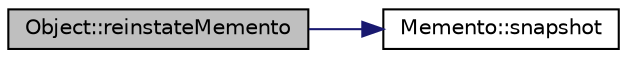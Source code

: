 digraph "Object::reinstateMemento"
{
  edge [fontname="Helvetica",fontsize="10",labelfontname="Helvetica",labelfontsize="10"];
  node [fontname="Helvetica",fontsize="10",shape=record];
  rankdir="LR";
  Node1 [label="Object::reinstateMemento",height=0.2,width=0.4,color="black", fillcolor="grey75", style="filled", fontcolor="black"];
  Node1 -> Node2 [color="midnightblue",fontsize="10",style="solid",fontname="Helvetica"];
  Node2 [label="Memento::snapshot",height=0.2,width=0.4,color="black", fillcolor="white", style="filled",URL="$classMemento.html#a13c0885085d6010835ebcfde5808f4af"];
}
